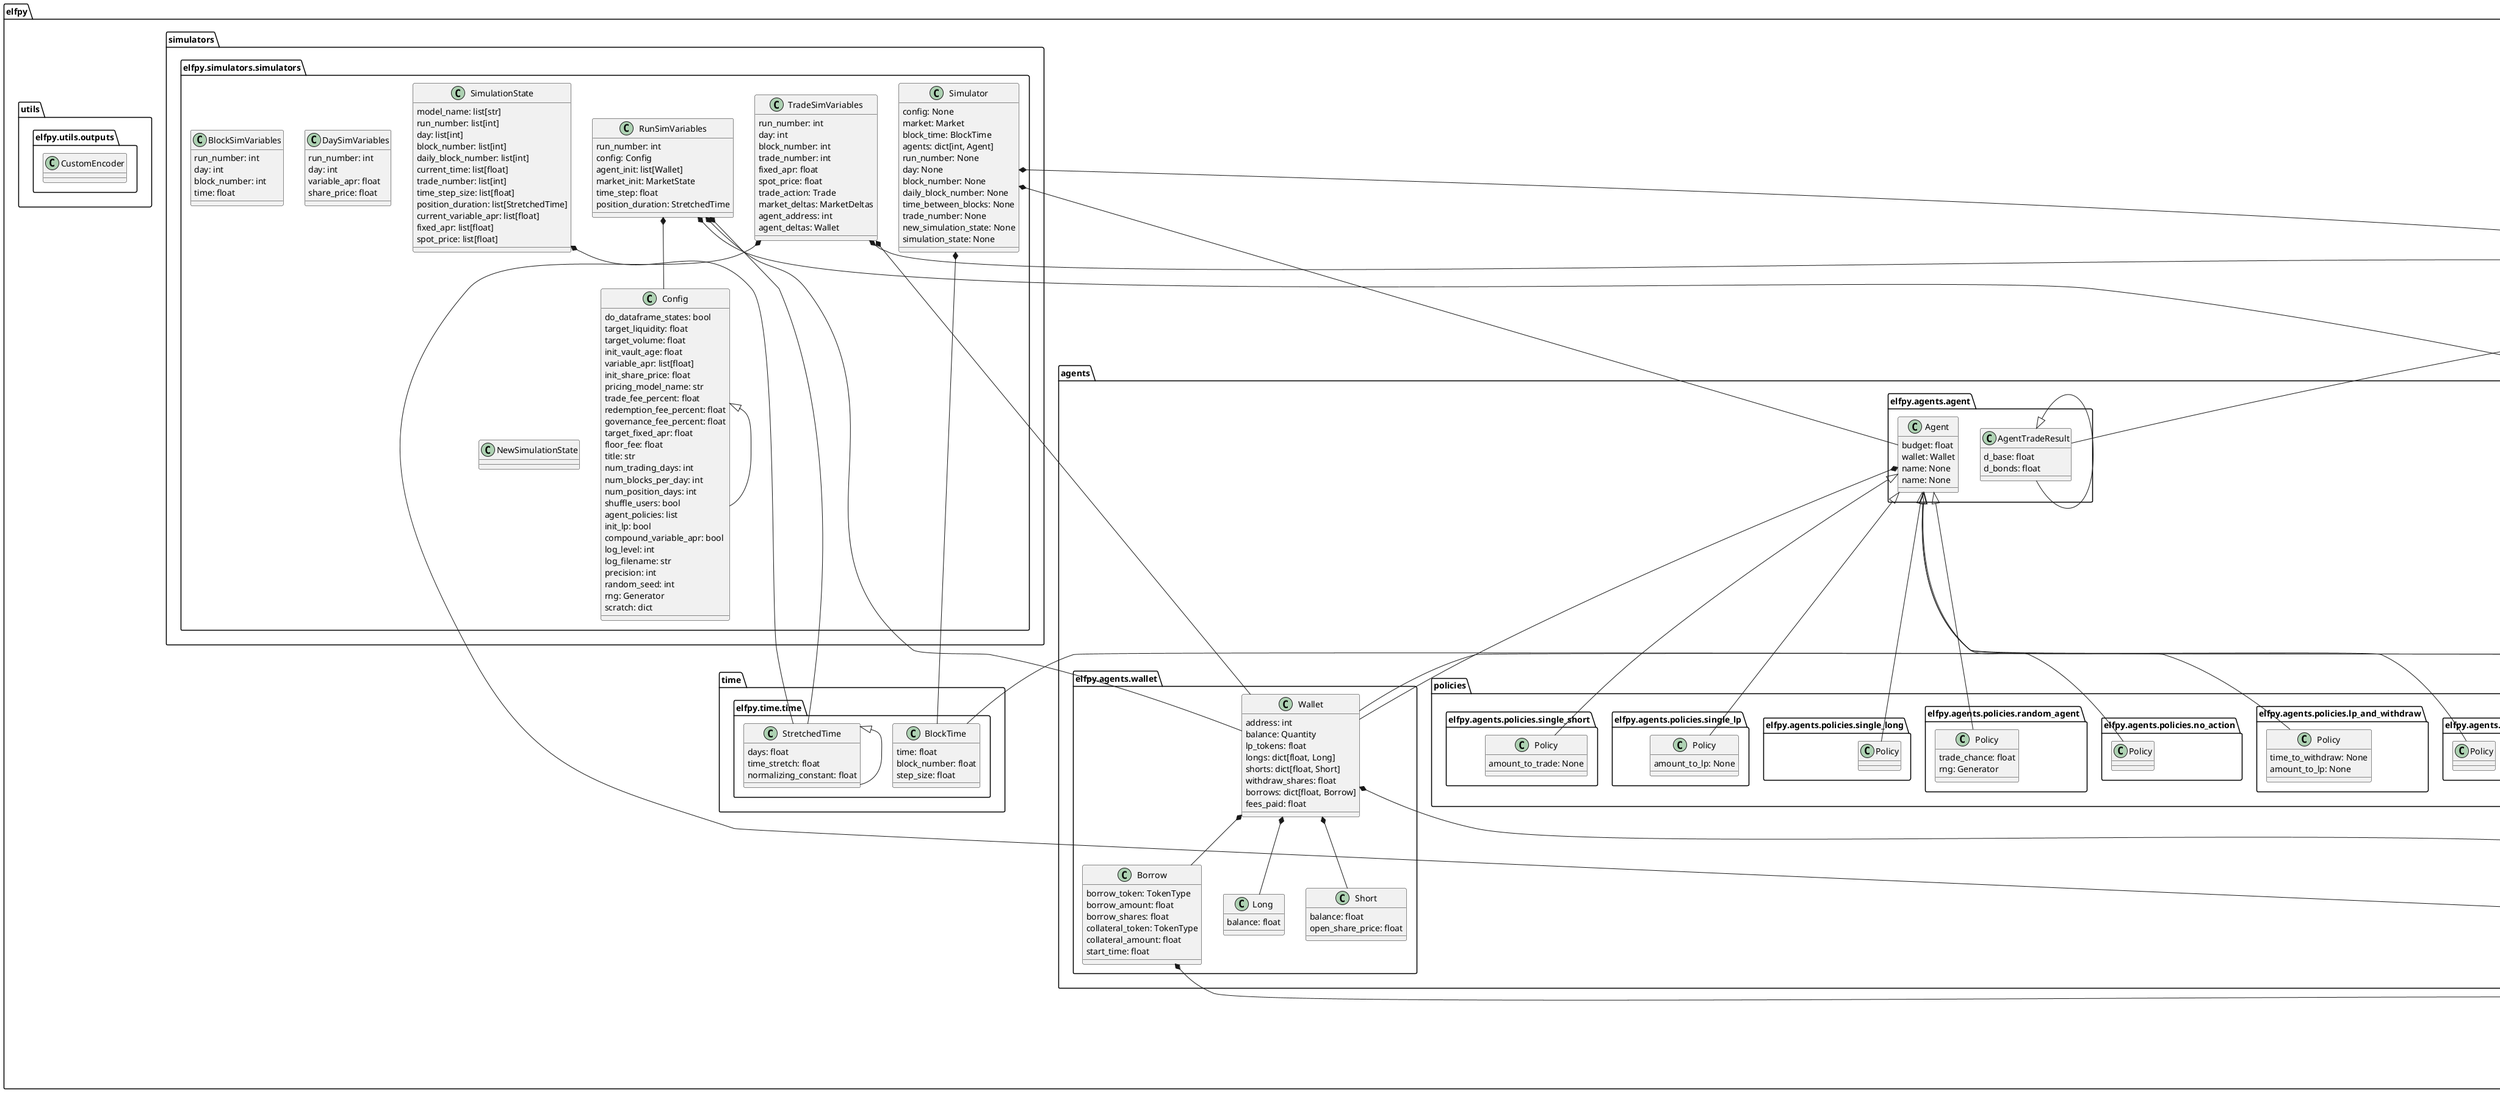 @startuml elfpy
namespace elfpy {
  namespace agents {
    namespace agent {}
    namespace policies {
      namespace init_lp {}
      namespace lp_and_withdraw {}
      namespace no_action {}
      namespace random_agent {}
      namespace single_long {}
      namespace single_lp {}
      namespace single_short {}
    }
    namespace wallet {}
  }
  namespace markets {
    namespace base {}
    namespace borrow {}
  }
  namespace pricing_models {
    namespace base {}
    namespace hyperdrive {}
    namespace yieldspace {}
    namespace trades {}
  }
  namespace simulators.simulators {}
  namespace time.time {}
  namespace types {}
  namespace utils.outputs {}
}
class elfpy.agents.agent.Agent {
  budget: float
  wallet: Wallet
  name: None
  name: None
}
class elfpy.agents.agent.AgentTradeResult {
  d_base: float
  d_bonds: float
}
class elfpy.agents.policies.init_lp.Policy {
}
class elfpy.agents.policies.lp_and_withdraw.Policy {
  time_to_withdraw: None
  amount_to_lp: None
}
class elfpy.agents.policies.no_action.Policy {
}
class elfpy.agents.policies.random_agent.Policy {
  trade_chance: float
  rng: Generator
}
class elfpy.agents.policies.single_long.Policy {
}
class elfpy.agents.policies.single_lp.Policy {
  amount_to_lp: None
}
class elfpy.agents.policies.single_short.Policy {
  amount_to_trade: None
}
class elfpy.agents.wallet.Borrow {
  borrow_token: TokenType
  borrow_amount: float
  borrow_shares: float
  collateral_token: TokenType
  collateral_amount: float
  start_time: float
}
class elfpy.agents.wallet.Long {
  balance: float
}
class elfpy.agents.wallet.Short {
  balance: float
  open_share_price: float
}
class elfpy.agents.wallet.Wallet {
  address: int
  balance: Quantity
  lp_tokens: float
  longs: dict[float, Long]
  shorts: dict[float, Short]
  withdraw_shares: float
  borrows: dict[float, Borrow]
  fees_paid: float
}
class elfpy.markets.base.BaseMarketState {
}
class elfpy.markets.base.Market {
  pricing_model: PricingModel {static}
  market_state: State {static}
  block_time: BlockTime {static}
}
class elfpy.markets.base.MarketAction {
  action_type: Enum
  wallet: Wallet
}
class elfpy.markets.base.MarketActionResult {
}
enum elfpy.markets.base.MarketActionType {
  NULL_ACTION: null action {static}
}
class elfpy.markets.base.MarketDeltas {
}
class elfpy.markets.borrow.Market {
}
class elfpy.markets.borrow.MarketAction {
  action_type: MarketActionType
  collateral: Quantity
  spot_price: Optional[float]
}
enum elfpy.markets.borrow.MarketActionType {
  OPEN_BORROW: open_borrow {static}
  CLOSE_BORROW: close_borrow {static}
}
class elfpy.markets.borrow.MarketDeltas {
  d_borrow_shares: float
  d_collateral: Quantity
  d_borrow_outstanding: float
  d_borrow_closed_interest: float
  d_borrow_share_price: float
}
class elfpy.markets.borrow.MarketState {
  loan_to_value_ratio: Dict[TokenType, float]
  borrow_shares: float
  collateral: Dict[TokenType, float]
  borrow_outstanding: float
  borrow_closed_interest: float
  borrow_share_price: float
  init_borrow_share_price: float
  collateral_spot_price: Dict[TokenType, float]
  lending_rate: float
  spread_ratio: float
}
class elfpy.markets.borrow.PricingModel {
}
class elfpy.pricing_models.base.PricingModel {
}
class elfpy.pricing_models.hyperdrive.HyperdrivePricingModel {
}
class elfpy.pricing_models.yieldspace.YieldspacePricingModel {
}
class elfpy.pricing_models.trades.TradeBreakdown {
  without_fee_or_slippage: float
  with_fee: float
  without_fee: float
  curve_fee: float
  gov_curve_fee: float
  redemption_fee: float
  gov_redemption_fee: float
}
class elfpy.pricing_models.trades.TradeResult {
  user_result: AgentTradeResult
  market_result: MarketActionResult
  breakdown: TradeBreakdown
}
class elfpy.simulators.simulators.BlockSimVariables {
  run_number: int
  day: int
  block_number: int
  time: float
}
class elfpy.simulators.simulators.Config {
  do_dataframe_states: bool
  target_liquidity: float
  target_volume: float
  init_vault_age: float
  variable_apr: list[float]
  init_share_price: float
  pricing_model_name: str
  trade_fee_percent: float
  redemption_fee_percent: float
  governance_fee_percent: float
  target_fixed_apr: float
  floor_fee: float
  title: str
  num_trading_days: int
  num_blocks_per_day: int
  num_position_days: int
  shuffle_users: bool
  agent_policies: list
  init_lp: bool
  compound_variable_apr: bool
  log_level: int
  log_filename: str
  precision: int
  random_seed: int
  rng: Generator
  scratch: dict
}
class elfpy.simulators.simulators.DaySimVariables {
  run_number: int
  day: int
  variable_apr: float
  share_price: float
}
class elfpy.simulators.simulators.NewSimulationState {
}
class elfpy.simulators.simulators.RunSimVariables {
  run_number: int
  config: Config
  agent_init: list[Wallet]
  market_init: MarketState
  time_step: float
  position_duration: StretchedTime
}
class elfpy.simulators.simulators.SimulationState {
  model_name: list[str]
  run_number: list[int]
  day: list[int]
  block_number: list[int]
  daily_block_number: list[int]
  current_time: list[float]
  trade_number: list[int]
  time_step_size: list[float]
  position_duration: list[StretchedTime]
  current_variable_apr: list[float]
  fixed_apr: list[float]
  spot_price: list[float]
}
class elfpy.simulators.simulators.Simulator {
  config: None
  market: Market
  block_time: BlockTime
  agents: dict[int, Agent]
  run_number: None
  day: None
  block_number: None
  daily_block_number: None
  time_between_blocks: None
  trade_number: None
  new_simulation_state: None
  simulation_state: None
}
class elfpy.simulators.simulators.TradeSimVariables {
  run_number: int
  day: int
  block_number: int
  trade_number: int
  fixed_apr: float
  spot_price: float
  trade_action: Trade
  market_deltas: MarketDeltas
  agent_address: int
  agent_deltas: Wallet
}
class elfpy.time.time.BlockTime {
  time: float
  block_number: float
  step_size: float
}
class elfpy.time.time.StretchedTime {
  days: float
  time_stretch: float
  normalizing_constant: float
}
enum elfpy.types.MarketType {
  HYPERDRIVE: hyperdrive {static}
  BORROW: borrow {static}
}
class elfpy.types.Quantity {
  amount: float
  unit: TokenType
}
enum elfpy.types.TokenType {
  BASE: base {static}
  PT: pt {static}
  LP_SHARE: lp_share {static}
}
class elfpy.types.Trade {
  market: MarketType
  trade: Any
}
class elfpy.utils.outputs.CustomEncoder {
}
elfpy.agents.agent.Agent *-- elfpy.agents.wallet.Wallet
elfpy.agents.agent.AgentTradeResult <|-- elfpy.agents.agent.AgentTradeResult
elfpy.agents.agent.Agent <|-- elfpy.agents.policies.init_lp.Policy
elfpy.agents.agent.Agent <|-- elfpy.agents.policies.lp_and_withdraw.Policy
elfpy.agents.agent.Agent <|-- elfpy.agents.policies.no_action.Policy
elfpy.agents.agent.Agent <|-- elfpy.agents.policies.random_agent.Policy
elfpy.agents.agent.Agent <|-- elfpy.agents.policies.single_long.Policy
elfpy.agents.agent.Agent <|-- elfpy.agents.policies.single_lp.Policy
elfpy.agents.agent.Agent <|-- elfpy.agents.policies.single_short.Policy
elfpy.agents.wallet.Borrow *-- elfpy.types.TokenType
elfpy.agents.wallet.Wallet *-- elfpy.types.Quantity
elfpy.agents.wallet.Wallet *-- elfpy.agents.wallet.Long
elfpy.agents.wallet.Wallet *-- elfpy.agents.wallet.Short
elfpy.agents.wallet.Wallet *-- elfpy.agents.wallet.Borrow
elfpy.markets.base.BaseMarketState <|-- elfpy.markets.base.BaseMarketState
elfpy.markets.base.Market *-- elfpy.markets.base.PricingModel
elfpy.markets.base.Market *-- elfpy.markets.base.State
elfpy.markets.base.Market *-- elfpy.time.time.BlockTime
elfpy.markets.base.MarketAction *-- elfpy.agents.wallet.Wallet
elfpy.markets.base.MarketAction <|-- elfpy.markets.base.MarketAction
elfpy.markets.base.MarketActionResult <|-- elfpy.markets.base.MarketActionResult
elfpy.markets.base.MarketDeltas <|-- elfpy.markets.base.MarketDeltas
elfpy.markets.base.Market <|-- elfpy.markets.borrow.Market
elfpy.markets.borrow.MarketAction *-- elfpy.markets.borrow.MarketActionType
elfpy.markets.borrow.MarketAction *-- elfpy.types.Quantity
elfpy.markets.borrow.MarketAction <|-- elfpy.markets.borrow.MarketAction
elfpy.markets.borrow.MarketDeltas *-- elfpy.types.Quantity
elfpy.markets.borrow.MarketDeltas <|-- elfpy.markets.borrow.MarketDeltas
elfpy.markets.borrow.MarketState *-- elfpy.types.TokenType
elfpy.markets.borrow.MarketState <|-- elfpy.markets.borrow.MarketState
elfpy.pricing_models.base.PricingModel <|-- elfpy.markets.borrow.PricingModel
elfpy.pricing_models.yieldspace.YieldspacePricingModel <|-- elfpy.pricing_models.hyperdrive.HyperdrivePricingModel
elfpy.pricing_models.base.PricingModel <|-- elfpy.pricing_models.yieldspace.YieldspacePricingModel
elfpy.pricing_models.trades.TradeBreakdown <|-- elfpy.pricing_models.trades.TradeBreakdown
elfpy.pricing_models.trades.TradeResult *-- elfpy.agents.agent.AgentTradeResult
elfpy.pricing_models.trades.TradeResult *-- elfpy.markets.hyperdrive.hyperdrive_actions.MarketActionResult
elfpy.pricing_models.trades.TradeResult *-- elfpy.pricing_models.trades.TradeBreakdown
elfpy.pricing_models.trades.TradeResult <|-- elfpy.pricing_models.trades.TradeResult
elfpy.simulators.simulators.Config <|-- elfpy.simulators.simulators.Config
elfpy.simulators.simulators.RunSimVariables *-- elfpy.simulators.simulators.Config
elfpy.simulators.simulators.RunSimVariables *-- elfpy.agents.wallet.Wallet
elfpy.simulators.simulators.RunSimVariables *-- elfpy.markets.hyperdrive.hyperdrive_market.MarketState
elfpy.simulators.simulators.RunSimVariables *-- elfpy.time.time.StretchedTime
elfpy.simulators.simulators.SimulationState *-- elfpy.time.time.StretchedTime
elfpy.simulators.simulators.Simulator *-- elfpy.markets.hyperdrive.hyperdrive_market.Market
elfpy.simulators.simulators.Simulator *-- elfpy.time.time.BlockTime
elfpy.simulators.simulators.Simulator *-- elfpy.agents.agent.Agent
elfpy.simulators.simulators.TradeSimVariables *-- elfpy.types.Trade
elfpy.simulators.simulators.TradeSimVariables *-- elfpy.markets.hyperdrive.hyperdrive_actions.MarketDeltas
elfpy.simulators.simulators.TradeSimVariables *-- elfpy.agents.wallet.Wallet
elfpy.time.time.StretchedTime <|-- elfpy.time.time.StretchedTime
elfpy.types.Quantity *-- elfpy.types.TokenType
elfpy.types.Trade *-- elfpy.types.MarketType
footer Generated by //py2puml//
@enduml